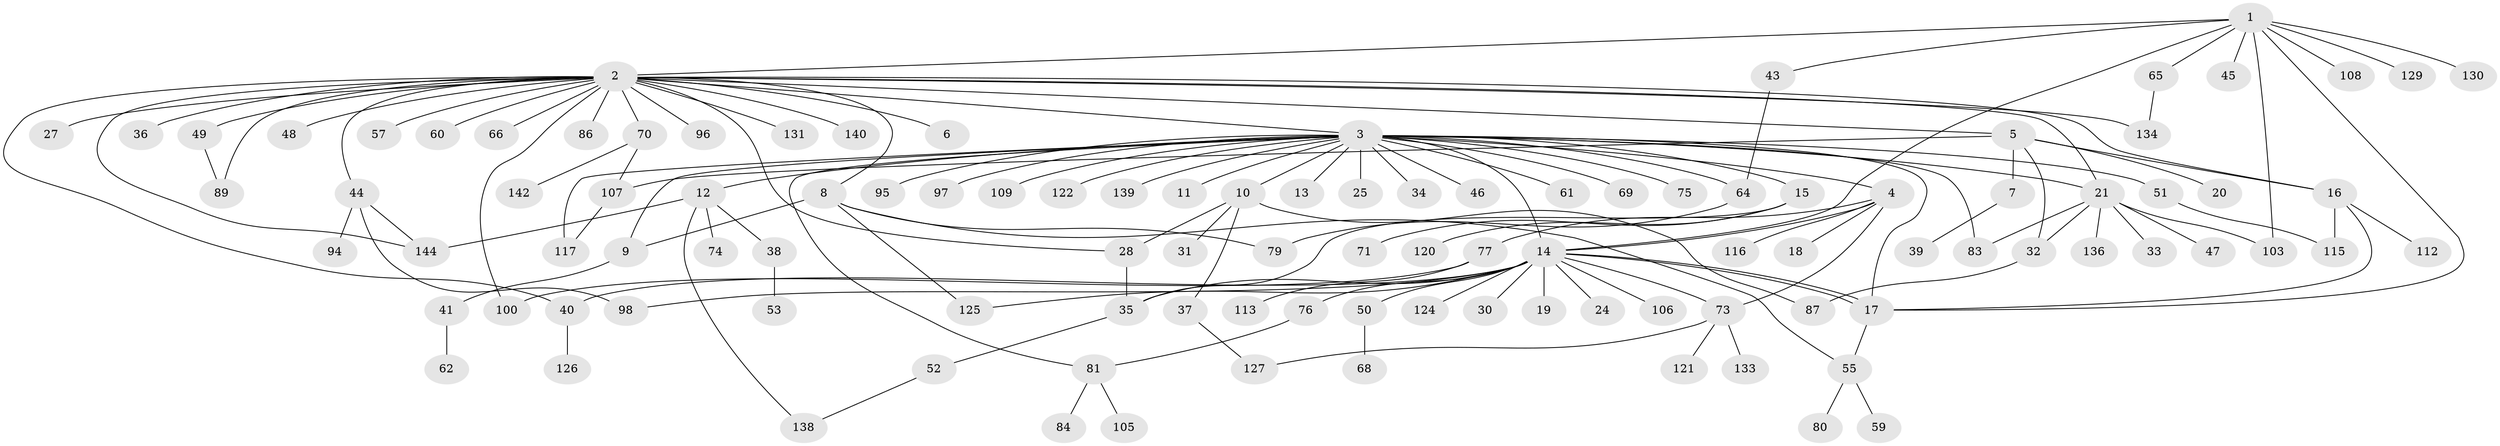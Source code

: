 // Generated by graph-tools (version 1.1) at 2025/51/02/27/25 19:51:59]
// undirected, 109 vertices, 142 edges
graph export_dot {
graph [start="1"]
  node [color=gray90,style=filled];
  1 [super="+99"];
  2 [super="+93"];
  3 [super="+82"];
  4 [super="+54"];
  5 [super="+58"];
  6 [super="+90"];
  7 [super="+137"];
  8 [super="+132"];
  9;
  10 [super="+26"];
  11;
  12 [super="+29"];
  13;
  14 [super="+42"];
  15 [super="+110"];
  16 [super="+111"];
  17 [super="+22"];
  18;
  19;
  20;
  21 [super="+23"];
  24;
  25;
  27 [super="+85"];
  28 [super="+88"];
  30;
  31 [super="+78"];
  32;
  33 [super="+141"];
  34 [super="+63"];
  35 [super="+104"];
  36;
  37;
  38 [super="+67"];
  39;
  40;
  41;
  43;
  44 [super="+118"];
  45;
  46;
  47 [super="+119"];
  48;
  49 [super="+56"];
  50;
  51 [super="+72"];
  52;
  53;
  55 [super="+135"];
  57;
  59 [super="+123"];
  60;
  61;
  62;
  64;
  65;
  66;
  68;
  69;
  70;
  71 [super="+102"];
  73 [super="+91"];
  74;
  75 [super="+92"];
  76;
  77;
  79;
  80;
  81 [super="+101"];
  83;
  84;
  86;
  87;
  89;
  94;
  95;
  96;
  97;
  98;
  100 [super="+114"];
  103;
  105;
  106;
  107;
  108 [super="+143"];
  109;
  112;
  113;
  115;
  116;
  117;
  120;
  121 [super="+128"];
  122;
  124;
  125;
  126;
  127;
  129;
  130;
  131;
  133;
  134;
  136;
  138;
  139;
  140;
  142;
  144;
  1 -- 2;
  1 -- 14;
  1 -- 17;
  1 -- 43;
  1 -- 45;
  1 -- 65;
  1 -- 103;
  1 -- 108;
  1 -- 129;
  1 -- 130;
  2 -- 3;
  2 -- 5;
  2 -- 6;
  2 -- 8;
  2 -- 16;
  2 -- 27;
  2 -- 36;
  2 -- 40;
  2 -- 44;
  2 -- 48;
  2 -- 49;
  2 -- 57;
  2 -- 60;
  2 -- 66;
  2 -- 70;
  2 -- 86;
  2 -- 89;
  2 -- 96;
  2 -- 100;
  2 -- 131;
  2 -- 134;
  2 -- 140;
  2 -- 144;
  2 -- 28;
  2 -- 21;
  3 -- 4;
  3 -- 9;
  3 -- 10;
  3 -- 11;
  3 -- 12;
  3 -- 13;
  3 -- 14;
  3 -- 15;
  3 -- 21;
  3 -- 25;
  3 -- 34;
  3 -- 46;
  3 -- 51;
  3 -- 61;
  3 -- 64;
  3 -- 69;
  3 -- 75;
  3 -- 81;
  3 -- 83;
  3 -- 95;
  3 -- 97;
  3 -- 109;
  3 -- 117;
  3 -- 122;
  3 -- 139;
  3 -- 17;
  4 -- 14;
  4 -- 18;
  4 -- 73;
  4 -- 77;
  4 -- 116;
  5 -- 7;
  5 -- 20;
  5 -- 32;
  5 -- 107;
  5 -- 16;
  7 -- 39;
  8 -- 9;
  8 -- 55;
  8 -- 79;
  8 -- 125;
  9 -- 41;
  10 -- 28;
  10 -- 31;
  10 -- 87;
  10 -- 37;
  12 -- 74;
  12 -- 144;
  12 -- 138;
  12 -- 38;
  14 -- 17;
  14 -- 17;
  14 -- 19;
  14 -- 24;
  14 -- 30;
  14 -- 35;
  14 -- 50;
  14 -- 76;
  14 -- 106;
  14 -- 124;
  14 -- 125;
  14 -- 40;
  14 -- 73;
  14 -- 98;
  15 -- 71;
  15 -- 120;
  15 -- 35;
  16 -- 17;
  16 -- 112;
  16 -- 115;
  17 -- 55;
  21 -- 32;
  21 -- 33;
  21 -- 47;
  21 -- 83;
  21 -- 103;
  21 -- 136;
  28 -- 35;
  32 -- 87;
  35 -- 52;
  37 -- 127;
  38 -- 53;
  40 -- 126;
  41 -- 62;
  43 -- 64;
  44 -- 94;
  44 -- 98;
  44 -- 144;
  49 -- 89;
  50 -- 68;
  51 -- 115;
  52 -- 138;
  55 -- 59;
  55 -- 80;
  64 -- 79;
  65 -- 134;
  70 -- 107;
  70 -- 142;
  73 -- 127;
  73 -- 133;
  73 -- 121;
  76 -- 81;
  77 -- 100;
  77 -- 113;
  81 -- 84;
  81 -- 105;
  107 -- 117;
}
